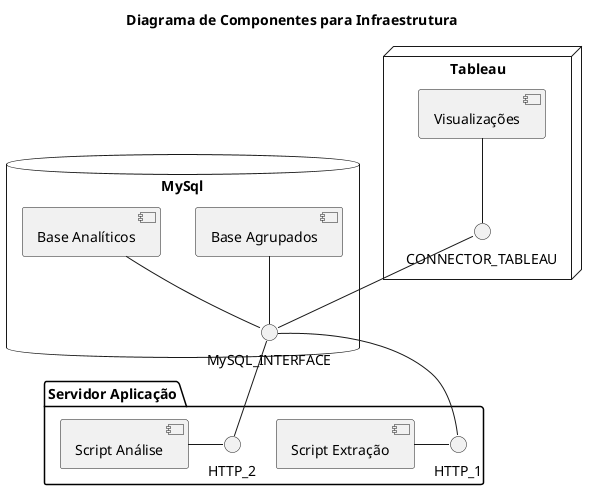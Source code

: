 @startuml
title "Diagrama de Componentes para Infraestrutura"

package "Servidor Aplicação" {
    [Script Extração] - HTTP_1
    [Script Análise] - HTTP_2
}

node "Tableau" {
    [Visualizações] -- CONNECTOR_TABLEAU
}

database "MySql" {
    [Base Agrupados] -- MySQL_INTERFACE
    [Base Analíticos] -- MySQL_INTERFACE
}

MySQL_INTERFACE -- HTTP_1
MySQL_INTERFACE - HTTP_2

CONNECTOR_TABLEAU -- MySQL_INTERFACE

@enduml